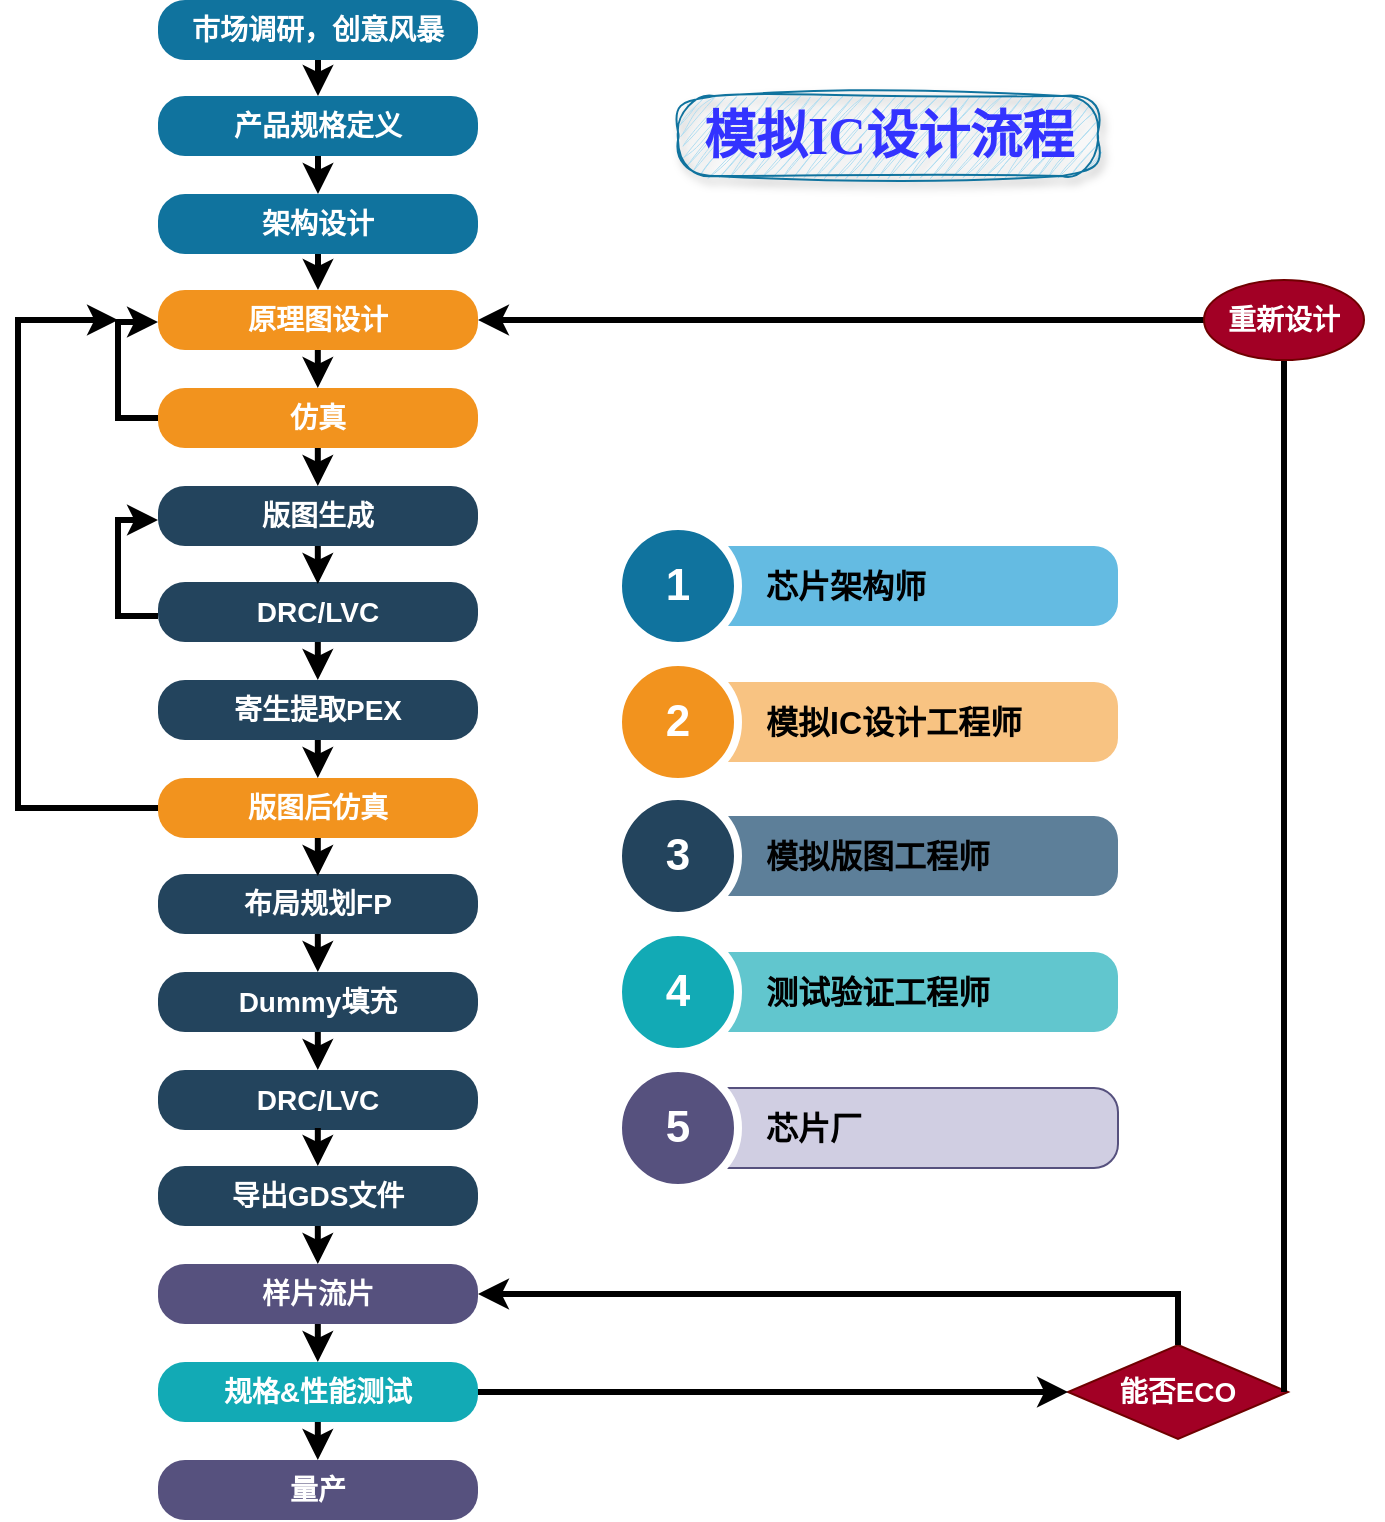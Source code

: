 <mxfile version="21.1.4" type="github">
  <diagram name="第 1 页" id="zuzwEsklc8ZXrd6iaa-z">
    <mxGraphModel dx="1687" dy="899" grid="1" gridSize="10" guides="1" tooltips="1" connect="1" arrows="1" fold="1" page="1" pageScale="1" pageWidth="1169" pageHeight="827" math="0" shadow="0">
      <root>
        <mxCell id="0" />
        <mxCell id="1" parent="0" />
        <mxCell id="biOnji5yBdzb3iyCz2tb-88" value="市场调研，创意风暴" style="fillColor=#10739E;strokecolor=none;rounded=1;fontColor=#FFFFFF;strokeColor=none;fontStyle=1;fontSize=14;whiteSpace=wrap;html=1;arcSize=45;" parent="1" vertex="1">
          <mxGeometry x="260" y="180" width="160" height="30" as="geometry" />
        </mxCell>
        <mxCell id="biOnji5yBdzb3iyCz2tb-89" value="原理图设计" style="fillColor=#F2931E;strokecolor=none;rounded=1;fontColor=#FFFFFF;strokeColor=none;fontStyle=1;fontSize=14;whiteSpace=wrap;html=1;arcSize=45;" parent="1" vertex="1">
          <mxGeometry x="260" y="325" width="160" height="30" as="geometry" />
        </mxCell>
        <mxCell id="biOnji5yBdzb3iyCz2tb-91" value="版图生成" style="fillColor=#23445D;strokecolor=none;rounded=1;fontColor=#FFFFFF;strokeColor=none;fontStyle=1;fontSize=14;whiteSpace=wrap;html=1;arcSize=45;" parent="1" vertex="1">
          <mxGeometry x="260" y="423" width="160" height="30" as="geometry" />
        </mxCell>
        <mxCell id="biOnji5yBdzb3iyCz2tb-92" value="规格&amp;amp;性能测试" style="fillColor=#12AAB5;strokecolor=none;rounded=1;fontColor=#FFFFFF;strokeColor=none;fontStyle=1;fontSize=14;whiteSpace=wrap;html=1;arcSize=45;" parent="1" vertex="1">
          <mxGeometry x="260" y="861" width="160" height="30" as="geometry" />
        </mxCell>
        <mxCell id="biOnji5yBdzb3iyCz2tb-93" value="样片流片" style="fillColor=#56517E;strokecolor=none;rounded=1;fontColor=#FFFFFF;strokeColor=none;fontStyle=1;fontSize=14;whiteSpace=wrap;html=1;arcSize=45;" parent="1" vertex="1">
          <mxGeometry x="260" y="812" width="160" height="30" as="geometry" />
        </mxCell>
        <mxCell id="biOnji5yBdzb3iyCz2tb-100" value="产品规格定义" style="fillColor=#10739E;strokecolor=none;rounded=1;fontColor=#FFFFFF;strokeColor=none;fontStyle=1;fontSize=14;whiteSpace=wrap;html=1;arcSize=45;" parent="1" vertex="1">
          <mxGeometry x="260" y="228" width="160" height="30" as="geometry" />
        </mxCell>
        <mxCell id="biOnji5yBdzb3iyCz2tb-101" value="架构设计" style="fillColor=#10739E;strokecolor=none;rounded=1;fontColor=#FFFFFF;strokeColor=none;fontStyle=1;fontSize=14;whiteSpace=wrap;html=1;arcSize=45;" parent="1" vertex="1">
          <mxGeometry x="260" y="277" width="160" height="30" as="geometry" />
        </mxCell>
        <mxCell id="biOnji5yBdzb3iyCz2tb-102" value="仿真" style="fillColor=#F2931E;strokecolor=none;rounded=1;fontColor=#FFFFFF;strokeColor=none;fontStyle=1;fontSize=14;whiteSpace=wrap;html=1;arcSize=45;" parent="1" vertex="1">
          <mxGeometry x="260" y="374" width="160" height="30" as="geometry" />
        </mxCell>
        <mxCell id="biOnji5yBdzb3iyCz2tb-103" value="DRC/LVC" style="fillColor=#23445D;strokecolor=none;rounded=1;fontColor=#FFFFFF;strokeColor=none;fontStyle=1;fontSize=14;whiteSpace=wrap;html=1;arcSize=45;" parent="1" vertex="1">
          <mxGeometry x="260" y="471" width="160" height="30" as="geometry" />
        </mxCell>
        <mxCell id="biOnji5yBdzb3iyCz2tb-104" value="寄生提取PEX" style="fillColor=#23445D;strokecolor=none;rounded=1;fontColor=#FFFFFF;strokeColor=none;fontStyle=1;fontSize=14;whiteSpace=wrap;html=1;arcSize=45;" parent="1" vertex="1">
          <mxGeometry x="260" y="520" width="160" height="30" as="geometry" />
        </mxCell>
        <mxCell id="biOnji5yBdzb3iyCz2tb-105" value="版图后仿真" style="fillColor=#F2931E;strokecolor=none;rounded=1;fontColor=#FFFFFF;strokeColor=none;fontStyle=1;fontSize=14;whiteSpace=wrap;html=1;arcSize=45;" parent="1" vertex="1">
          <mxGeometry x="260" y="569" width="160" height="30" as="geometry" />
        </mxCell>
        <mxCell id="biOnji5yBdzb3iyCz2tb-106" value="布局规划FP" style="fillColor=#23445D;strokecolor=none;rounded=1;fontColor=#FFFFFF;strokeColor=none;fontStyle=1;fontSize=14;whiteSpace=wrap;html=1;arcSize=45;" parent="1" vertex="1">
          <mxGeometry x="260" y="617" width="160" height="30" as="geometry" />
        </mxCell>
        <mxCell id="biOnji5yBdzb3iyCz2tb-107" value="Dummy填充" style="fillColor=#23445D;strokecolor=none;rounded=1;fontColor=#FFFFFF;strokeColor=none;fontStyle=1;fontSize=14;whiteSpace=wrap;html=1;arcSize=45;" parent="1" vertex="1">
          <mxGeometry x="260" y="666" width="160" height="30" as="geometry" />
        </mxCell>
        <mxCell id="biOnji5yBdzb3iyCz2tb-108" value="DRC/LVC" style="fillColor=#23445D;strokecolor=none;rounded=1;fontColor=#FFFFFF;strokeColor=none;fontStyle=1;fontSize=14;whiteSpace=wrap;html=1;arcSize=45;" parent="1" vertex="1">
          <mxGeometry x="260" y="715" width="160" height="30" as="geometry" />
        </mxCell>
        <mxCell id="biOnji5yBdzb3iyCz2tb-110" value="导出GDS文件" style="fillColor=#23445D;strokecolor=none;rounded=1;fontColor=#FFFFFF;strokeColor=none;fontStyle=1;fontSize=14;whiteSpace=wrap;html=1;arcSize=45;" parent="1" vertex="1">
          <mxGeometry x="260" y="763" width="160" height="30" as="geometry" />
        </mxCell>
        <mxCell id="biOnji5yBdzb3iyCz2tb-112" value="量产" style="fillColor=#56517E;strokecolor=none;rounded=1;fontColor=#FFFFFF;strokeColor=none;fontStyle=1;fontSize=14;whiteSpace=wrap;html=1;arcSize=45;" parent="1" vertex="1">
          <mxGeometry x="260" y="910" width="160" height="30" as="geometry" />
        </mxCell>
        <mxCell id="biOnji5yBdzb3iyCz2tb-113" value="" style="endArrow=classic;html=1;rounded=0;exitX=0.5;exitY=1;exitDx=0;exitDy=0;strokeWidth=3;arcSize=45;" parent="1" source="biOnji5yBdzb3iyCz2tb-88" target="biOnji5yBdzb3iyCz2tb-100" edge="1">
          <mxGeometry width="50" height="50" relative="1" as="geometry">
            <mxPoint x="310" y="230" as="sourcePoint" />
            <mxPoint x="350" y="220" as="targetPoint" />
          </mxGeometry>
        </mxCell>
        <mxCell id="biOnji5yBdzb3iyCz2tb-114" value="" style="endArrow=classic;html=1;rounded=0;entryX=0.5;entryY=0;entryDx=0;entryDy=0;exitX=0.5;exitY=1;exitDx=0;exitDy=0;strokeWidth=3;arcSize=45;" parent="1" source="biOnji5yBdzb3iyCz2tb-100" target="biOnji5yBdzb3iyCz2tb-101" edge="1">
          <mxGeometry width="50" height="50" relative="1" as="geometry">
            <mxPoint x="340" y="260" as="sourcePoint" />
            <mxPoint x="350" y="238" as="targetPoint" />
          </mxGeometry>
        </mxCell>
        <mxCell id="biOnji5yBdzb3iyCz2tb-115" value="" style="endArrow=classic;html=1;rounded=0;entryX=0.5;entryY=0;entryDx=0;entryDy=0;exitX=0.5;exitY=1;exitDx=0;exitDy=0;strokeWidth=3;arcSize=45;" parent="1" source="biOnji5yBdzb3iyCz2tb-101" target="biOnji5yBdzb3iyCz2tb-89" edge="1">
          <mxGeometry width="50" height="50" relative="1" as="geometry">
            <mxPoint x="350" y="268" as="sourcePoint" />
            <mxPoint x="350" y="289" as="targetPoint" />
          </mxGeometry>
        </mxCell>
        <mxCell id="biOnji5yBdzb3iyCz2tb-116" value="" style="endArrow=classic;html=1;rounded=0;entryX=0.5;entryY=0;entryDx=0;entryDy=0;exitX=0.5;exitY=1;exitDx=0;exitDy=0;strokeWidth=3;arcSize=45;" parent="1" edge="1">
          <mxGeometry width="50" height="50" relative="1" as="geometry">
            <mxPoint x="339.91" y="355" as="sourcePoint" />
            <mxPoint x="339.91" y="374" as="targetPoint" />
          </mxGeometry>
        </mxCell>
        <mxCell id="biOnji5yBdzb3iyCz2tb-117" value="" style="endArrow=classic;html=1;rounded=0;entryX=0.5;entryY=0;entryDx=0;entryDy=0;exitX=0.5;exitY=1;exitDx=0;exitDy=0;strokeWidth=3;arcSize=45;" parent="1" edge="1">
          <mxGeometry width="50" height="50" relative="1" as="geometry">
            <mxPoint x="339.91" y="404" as="sourcePoint" />
            <mxPoint x="339.91" y="423" as="targetPoint" />
          </mxGeometry>
        </mxCell>
        <mxCell id="biOnji5yBdzb3iyCz2tb-118" value="" style="endArrow=classic;html=1;rounded=0;entryX=0.5;entryY=0;entryDx=0;entryDy=0;exitX=0.5;exitY=1;exitDx=0;exitDy=0;strokeWidth=3;arcSize=45;" parent="1" edge="1">
          <mxGeometry width="50" height="50" relative="1" as="geometry">
            <mxPoint x="339.91" y="453" as="sourcePoint" />
            <mxPoint x="339.91" y="472" as="targetPoint" />
          </mxGeometry>
        </mxCell>
        <mxCell id="biOnji5yBdzb3iyCz2tb-119" value="" style="endArrow=classic;html=1;rounded=0;entryX=0.5;entryY=0;entryDx=0;entryDy=0;exitX=0.5;exitY=1;exitDx=0;exitDy=0;strokeWidth=3;arcSize=45;" parent="1" edge="1">
          <mxGeometry width="50" height="50" relative="1" as="geometry">
            <mxPoint x="339.91" y="501" as="sourcePoint" />
            <mxPoint x="339.91" y="520" as="targetPoint" />
          </mxGeometry>
        </mxCell>
        <mxCell id="biOnji5yBdzb3iyCz2tb-120" value="" style="endArrow=classic;html=1;rounded=0;entryX=0.5;entryY=0;entryDx=0;entryDy=0;exitX=0.5;exitY=1;exitDx=0;exitDy=0;strokeWidth=3;arcSize=45;" parent="1" edge="1">
          <mxGeometry width="50" height="50" relative="1" as="geometry">
            <mxPoint x="339.91" y="550" as="sourcePoint" />
            <mxPoint x="339.91" y="569" as="targetPoint" />
          </mxGeometry>
        </mxCell>
        <mxCell id="biOnji5yBdzb3iyCz2tb-121" value="" style="endArrow=classic;html=1;rounded=0;entryX=0.5;entryY=0;entryDx=0;entryDy=0;exitX=0.5;exitY=1;exitDx=0;exitDy=0;strokeWidth=3;arcSize=45;" parent="1" edge="1">
          <mxGeometry width="50" height="50" relative="1" as="geometry">
            <mxPoint x="339.91" y="599" as="sourcePoint" />
            <mxPoint x="339.91" y="618" as="targetPoint" />
          </mxGeometry>
        </mxCell>
        <mxCell id="biOnji5yBdzb3iyCz2tb-122" value="" style="endArrow=classic;html=1;rounded=0;entryX=0.5;entryY=0;entryDx=0;entryDy=0;exitX=0.5;exitY=1;exitDx=0;exitDy=0;strokeWidth=3;arcSize=45;" parent="1" edge="1">
          <mxGeometry width="50" height="50" relative="1" as="geometry">
            <mxPoint x="339.91" y="647" as="sourcePoint" />
            <mxPoint x="339.91" y="666" as="targetPoint" />
          </mxGeometry>
        </mxCell>
        <mxCell id="biOnji5yBdzb3iyCz2tb-123" value="" style="endArrow=classic;html=1;rounded=0;entryX=0.5;entryY=0;entryDx=0;entryDy=0;exitX=0.5;exitY=1;exitDx=0;exitDy=0;strokeWidth=3;arcSize=45;" parent="1" edge="1">
          <mxGeometry width="50" height="50" relative="1" as="geometry">
            <mxPoint x="339.91" y="696" as="sourcePoint" />
            <mxPoint x="339.91" y="715" as="targetPoint" />
          </mxGeometry>
        </mxCell>
        <mxCell id="biOnji5yBdzb3iyCz2tb-124" value="" style="endArrow=classic;html=1;rounded=0;entryX=0.5;entryY=0;entryDx=0;entryDy=0;exitX=0.5;exitY=1;exitDx=0;exitDy=0;strokeWidth=3;arcSize=45;" parent="1" edge="1">
          <mxGeometry width="50" height="50" relative="1" as="geometry">
            <mxPoint x="339.91" y="744" as="sourcePoint" />
            <mxPoint x="339.91" y="763" as="targetPoint" />
          </mxGeometry>
        </mxCell>
        <mxCell id="biOnji5yBdzb3iyCz2tb-125" value="" style="endArrow=classic;html=1;rounded=0;entryX=0.5;entryY=0;entryDx=0;entryDy=0;exitX=0.5;exitY=1;exitDx=0;exitDy=0;strokeWidth=3;arcSize=45;" parent="1" edge="1">
          <mxGeometry width="50" height="50" relative="1" as="geometry">
            <mxPoint x="339.91" y="793" as="sourcePoint" />
            <mxPoint x="339.91" y="812" as="targetPoint" />
          </mxGeometry>
        </mxCell>
        <mxCell id="biOnji5yBdzb3iyCz2tb-126" value="" style="endArrow=classic;html=1;rounded=0;entryX=0.5;entryY=0;entryDx=0;entryDy=0;exitX=0.5;exitY=1;exitDx=0;exitDy=0;strokeWidth=3;arcSize=45;" parent="1" edge="1">
          <mxGeometry width="50" height="50" relative="1" as="geometry">
            <mxPoint x="339.91" y="842" as="sourcePoint" />
            <mxPoint x="339.91" y="861" as="targetPoint" />
          </mxGeometry>
        </mxCell>
        <mxCell id="biOnji5yBdzb3iyCz2tb-127" value="" style="endArrow=classic;html=1;rounded=0;entryX=0.5;entryY=0;entryDx=0;entryDy=0;exitX=0.5;exitY=1;exitDx=0;exitDy=0;strokeWidth=3;arcSize=45;" parent="1" edge="1">
          <mxGeometry width="50" height="50" relative="1" as="geometry">
            <mxPoint x="339.91" y="891" as="sourcePoint" />
            <mxPoint x="339.91" y="910" as="targetPoint" />
          </mxGeometry>
        </mxCell>
        <mxCell id="biOnji5yBdzb3iyCz2tb-130" value="" style="endArrow=classic;html=1;rounded=0;exitX=0;exitY=0.5;exitDx=0;exitDy=0;entryX=0;entryY=0.5;entryDx=0;entryDy=0;strokeWidth=3;" parent="1" edge="1">
          <mxGeometry width="50" height="50" relative="1" as="geometry">
            <mxPoint x="260" y="389.0" as="sourcePoint" />
            <mxPoint x="260" y="341" as="targetPoint" />
            <Array as="points">
              <mxPoint x="240" y="389" />
              <mxPoint x="240" y="341" />
            </Array>
          </mxGeometry>
        </mxCell>
        <mxCell id="biOnji5yBdzb3iyCz2tb-131" value="" style="endArrow=classic;html=1;rounded=0;exitX=0;exitY=0.5;exitDx=0;exitDy=0;entryX=0;entryY=0.5;entryDx=0;entryDy=0;strokeWidth=3;" parent="1" edge="1">
          <mxGeometry width="50" height="50" relative="1" as="geometry">
            <mxPoint x="260" y="488.0" as="sourcePoint" />
            <mxPoint x="260" y="440" as="targetPoint" />
            <Array as="points">
              <mxPoint x="240" y="488" />
              <mxPoint x="240" y="440" />
            </Array>
          </mxGeometry>
        </mxCell>
        <mxCell id="biOnji5yBdzb3iyCz2tb-132" value="" style="endArrow=classic;html=1;rounded=0;exitX=0;exitY=0.5;exitDx=0;exitDy=0;strokeWidth=3;" parent="1" source="biOnji5yBdzb3iyCz2tb-105" edge="1">
          <mxGeometry width="50" height="50" relative="1" as="geometry">
            <mxPoint x="260" y="588" as="sourcePoint" />
            <mxPoint x="240" y="340" as="targetPoint" />
            <Array as="points">
              <mxPoint x="190" y="584" />
              <mxPoint x="190" y="340" />
            </Array>
          </mxGeometry>
        </mxCell>
        <mxCell id="biOnji5yBdzb3iyCz2tb-133" value="&lt;font style=&quot;font-size: 14px;&quot;&gt;能否ECO&lt;/font&gt;" style="rhombus;whiteSpace=wrap;html=1;fillColor=#a20025;strokeColor=#6F0000;fontColor=#ffffff;shadow=0;fontStyle=1" parent="1" vertex="1">
          <mxGeometry x="715" y="852.5" width="110" height="47" as="geometry" />
        </mxCell>
        <mxCell id="biOnji5yBdzb3iyCz2tb-134" value="" style="endArrow=classic;html=1;rounded=0;entryX=0;entryY=0.5;entryDx=0;entryDy=0;exitX=1;exitY=0.5;exitDx=0;exitDy=0;strokeWidth=3;" parent="1" source="biOnji5yBdzb3iyCz2tb-92" target="biOnji5yBdzb3iyCz2tb-133" edge="1">
          <mxGeometry width="50" height="50" relative="1" as="geometry">
            <mxPoint x="349.91" y="852" as="sourcePoint" />
            <mxPoint x="349.91" y="871" as="targetPoint" />
          </mxGeometry>
        </mxCell>
        <mxCell id="biOnji5yBdzb3iyCz2tb-135" value="" style="endArrow=classic;html=1;rounded=0;entryX=1;entryY=0.5;entryDx=0;entryDy=0;strokeWidth=3;exitX=0.5;exitY=0;exitDx=0;exitDy=0;" parent="1" source="biOnji5yBdzb3iyCz2tb-133" target="biOnji5yBdzb3iyCz2tb-93" edge="1">
          <mxGeometry width="50" height="50" relative="1" as="geometry">
            <mxPoint x="540" y="850" as="sourcePoint" />
            <mxPoint x="500" y="886" as="targetPoint" />
            <Array as="points">
              <mxPoint x="770" y="827" />
            </Array>
          </mxGeometry>
        </mxCell>
        <mxCell id="biOnji5yBdzb3iyCz2tb-136" value="" style="endArrow=classic;html=1;rounded=0;strokeWidth=3;exitX=1;exitY=0.5;exitDx=0;exitDy=0;entryX=1;entryY=0.5;entryDx=0;entryDy=0;" parent="1" source="biOnji5yBdzb3iyCz2tb-137" target="biOnji5yBdzb3iyCz2tb-89" edge="1">
          <mxGeometry width="50" height="50" relative="1" as="geometry">
            <mxPoint x="555" y="863" as="sourcePoint" />
            <mxPoint x="490" y="630" as="targetPoint" />
            <Array as="points" />
          </mxGeometry>
        </mxCell>
        <mxCell id="biOnji5yBdzb3iyCz2tb-138" value="" style="endArrow=classic;html=1;rounded=0;strokeWidth=3;exitX=1;exitY=0.5;exitDx=0;exitDy=0;entryX=1;entryY=0.5;entryDx=0;entryDy=0;" parent="1" target="biOnji5yBdzb3iyCz2tb-137" edge="1">
          <mxGeometry width="50" height="50" relative="1" as="geometry">
            <mxPoint x="823" y="876" as="sourcePoint" />
            <mxPoint x="643" y="340" as="targetPoint" />
            <Array as="points">
              <mxPoint x="823" y="340" />
            </Array>
          </mxGeometry>
        </mxCell>
        <mxCell id="biOnji5yBdzb3iyCz2tb-137" value="重新设计" style="ellipse;whiteSpace=wrap;html=1;fillColor=#a20025;fontColor=#ffffff;strokeColor=#6F0000;fontSize=14;fontStyle=1" parent="1" vertex="1">
          <mxGeometry x="783" y="320" width="80" height="40" as="geometry" />
        </mxCell>
        <mxCell id="biOnji5yBdzb3iyCz2tb-139" value="芯片架构师" style="shape=rect;rounded=1;whiteSpace=wrap;html=1;shadow=0;strokeColor=none;fillColor=#64BBE2;arcSize=30;fontSize=16;spacingLeft=42;fontStyle=1;fontColor=#000000;align=left;" parent="1" vertex="1">
          <mxGeometry x="520" y="453" width="220" height="40" as="geometry" />
        </mxCell>
        <mxCell id="biOnji5yBdzb3iyCz2tb-140" value="1" style="shape=ellipse;perimeter=ellipsePerimeter;fontSize=22;fontStyle=1;shadow=0;strokeColor=#ffffff;fillColor=#10739E;strokeWidth=4;fontColor=#ffffff;align=center;whiteSpace=wrap;html=1;" parent="1" vertex="1">
          <mxGeometry x="490" y="443" width="60" height="60" as="geometry" />
        </mxCell>
        <mxCell id="biOnji5yBdzb3iyCz2tb-141" value="模拟IC设计工程师" style="shape=rect;rounded=1;whiteSpace=wrap;html=1;shadow=0;strokeColor=none;fillColor=#F8C382;arcSize=30;fontSize=16;spacingLeft=42;fontStyle=1;fontColor=#000000;align=left;" parent="1" vertex="1">
          <mxGeometry x="520" y="521" width="220" height="40" as="geometry" />
        </mxCell>
        <mxCell id="biOnji5yBdzb3iyCz2tb-142" value="2" style="shape=ellipse;perimeter=ellipsePerimeter;fontSize=22;fontStyle=1;shadow=0;strokeColor=#ffffff;fillColor=#F2931E;strokeWidth=4;fontColor=#ffffff;align=center;whiteSpace=wrap;html=1;" parent="1" vertex="1">
          <mxGeometry x="490" y="511" width="60" height="60" as="geometry" />
        </mxCell>
        <mxCell id="biOnji5yBdzb3iyCz2tb-143" value="芯片厂" style="shape=rect;rounded=1;whiteSpace=wrap;html=1;shadow=0;strokeColor=#56517e;fillColor=#d0cee2;arcSize=30;fontSize=16;spacingLeft=42;fontStyle=1;align=left;" parent="1" vertex="1">
          <mxGeometry x="520" y="724" width="220" height="40" as="geometry" />
        </mxCell>
        <mxCell id="biOnji5yBdzb3iyCz2tb-144" value="5" style="shape=ellipse;perimeter=ellipsePerimeter;fontSize=22;fontStyle=1;shadow=0;strokeColor=#ffffff;fillColor=#56517e;strokeWidth=4;fontColor=#ffffff;align=center;whiteSpace=wrap;html=1;" parent="1" vertex="1">
          <mxGeometry x="490" y="714" width="60" height="60" as="geometry" />
        </mxCell>
        <mxCell id="biOnji5yBdzb3iyCz2tb-145" value="模拟版图工程师" style="shape=rect;rounded=1;whiteSpace=wrap;html=1;shadow=0;strokeColor=none;fillColor=#5D7F99;arcSize=30;fontSize=16;spacingLeft=42;fontStyle=1;fontColor=#000000;align=left;" parent="1" vertex="1">
          <mxGeometry x="520" y="588" width="220" height="40" as="geometry" />
        </mxCell>
        <mxCell id="biOnji5yBdzb3iyCz2tb-146" value="3" style="shape=ellipse;perimeter=ellipsePerimeter;fontSize=22;fontStyle=1;shadow=0;strokeColor=#ffffff;fillColor=#23445D;strokeWidth=4;fontColor=#ffffff;align=center;whiteSpace=wrap;html=1;" parent="1" vertex="1">
          <mxGeometry x="490" y="578" width="60" height="60" as="geometry" />
        </mxCell>
        <mxCell id="biOnji5yBdzb3iyCz2tb-147" value="测试验证工程师" style="shape=rect;rounded=1;whiteSpace=wrap;html=1;shadow=0;strokeColor=none;fillColor=#61C6CE;arcSize=30;fontSize=16;spacingLeft=42;fontStyle=1;fontColor=#000000;align=left;" parent="1" vertex="1">
          <mxGeometry x="520" y="656" width="220" height="40" as="geometry" />
        </mxCell>
        <mxCell id="biOnji5yBdzb3iyCz2tb-148" value="4" style="shape=ellipse;perimeter=ellipsePerimeter;fontSize=22;fontStyle=1;shadow=0;strokeColor=#ffffff;fillColor=#12AAB5;strokeWidth=4;fontColor=#ffffff;align=center;whiteSpace=wrap;html=1;" parent="1" vertex="1">
          <mxGeometry x="490" y="646" width="60" height="60" as="geometry" />
        </mxCell>
        <mxCell id="biOnji5yBdzb3iyCz2tb-152" value="模拟IC设计流程" style="text;html=1;align=center;verticalAlign=middle;resizable=0;points=[];autosize=1;strokeColor=#10739e;fillColor=#b1ddf0;fontFamily=Verdana;fontSize=26;fontStyle=1;labelBorderColor=none;labelBackgroundColor=none;sketch=1;curveFitting=1;jiggle=2;glass=0;shadow=1;rounded=1;gradientColor=none;fontColor=#3333FF;arcSize=45;" parent="1" vertex="1">
          <mxGeometry x="520" y="228" width="210" height="40" as="geometry" />
        </mxCell>
      </root>
    </mxGraphModel>
  </diagram>
</mxfile>
